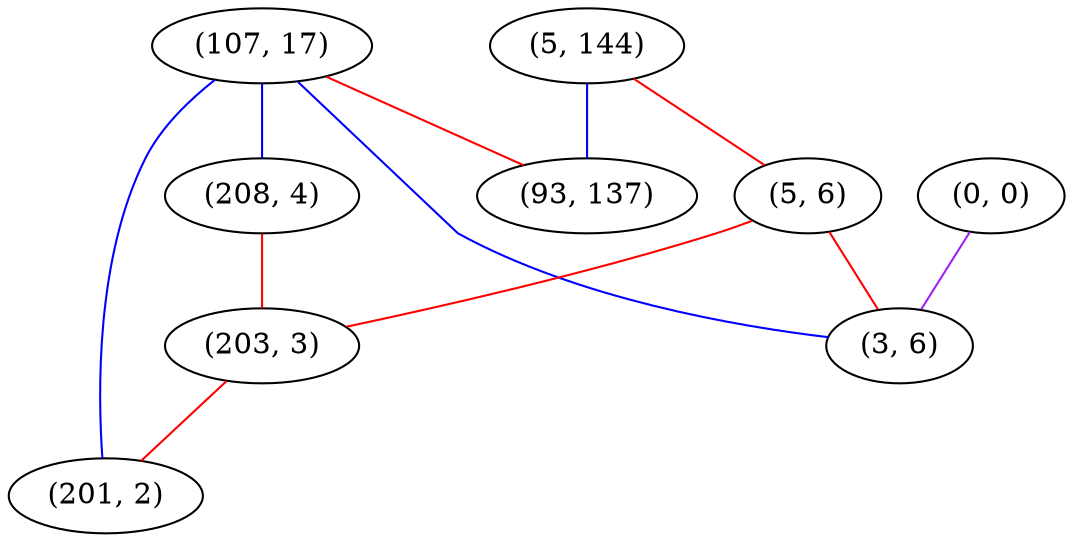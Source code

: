 graph "" {
"(107, 17)";
"(5, 144)";
"(208, 4)";
"(5, 6)";
"(93, 137)";
"(203, 3)";
"(201, 2)";
"(0, 0)";
"(3, 6)";
"(107, 17)" -- "(201, 2)"  [color=blue, key=0, weight=3];
"(107, 17)" -- "(93, 137)"  [color=red, key=0, weight=1];
"(107, 17)" -- "(3, 6)"  [color=blue, key=0, weight=3];
"(107, 17)" -- "(208, 4)"  [color=blue, key=0, weight=3];
"(5, 144)" -- "(5, 6)"  [color=red, key=0, weight=1];
"(5, 144)" -- "(93, 137)"  [color=blue, key=0, weight=3];
"(208, 4)" -- "(203, 3)"  [color=red, key=0, weight=1];
"(5, 6)" -- "(3, 6)"  [color=red, key=0, weight=1];
"(5, 6)" -- "(203, 3)"  [color=red, key=0, weight=1];
"(203, 3)" -- "(201, 2)"  [color=red, key=0, weight=1];
"(0, 0)" -- "(3, 6)"  [color=purple, key=0, weight=4];
}

